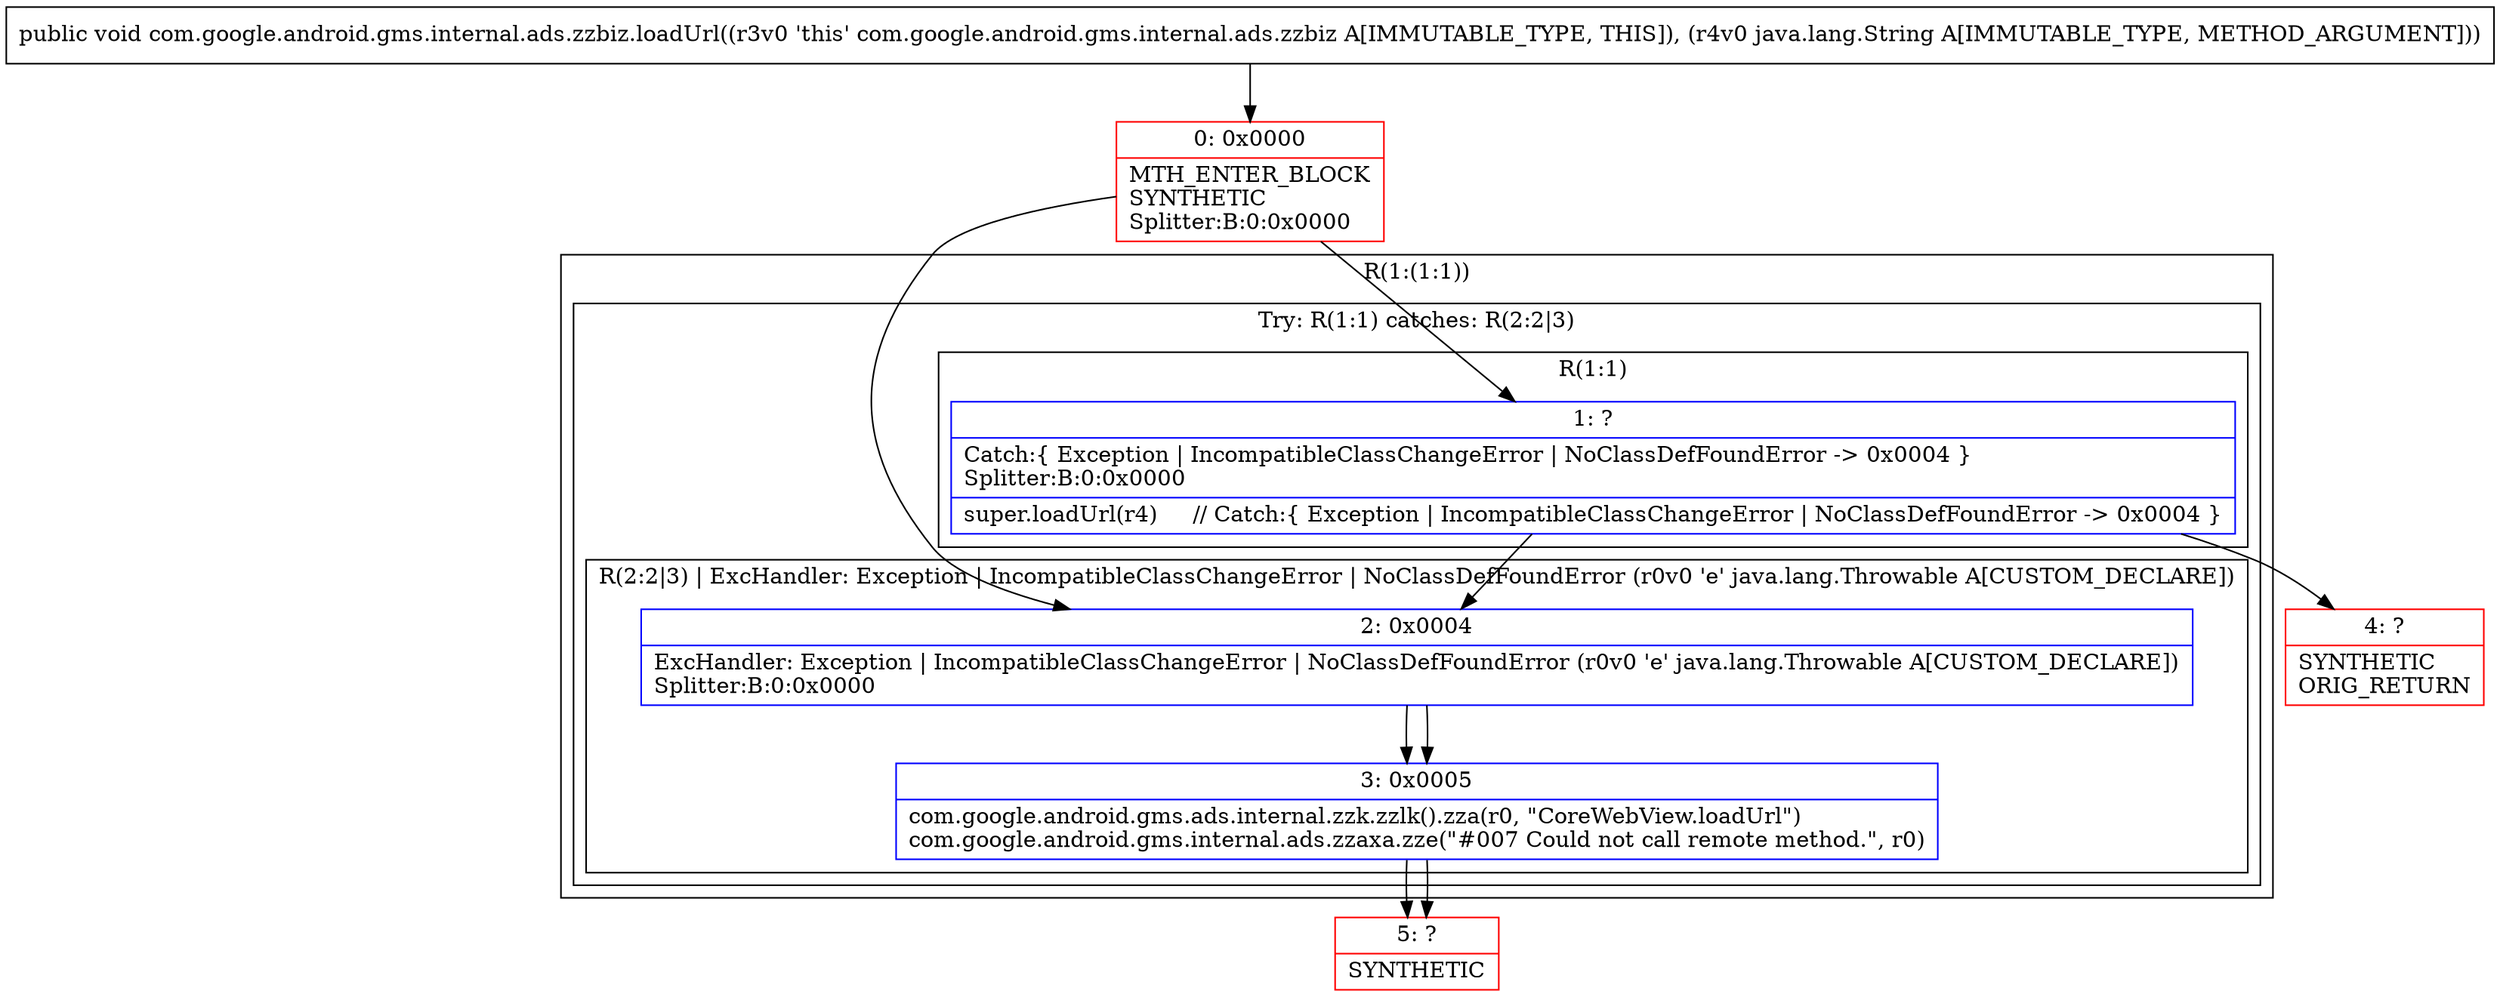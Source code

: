 digraph "CFG forcom.google.android.gms.internal.ads.zzbiz.loadUrl(Ljava\/lang\/String;)V" {
subgraph cluster_Region_136364936 {
label = "R(1:(1:1))";
node [shape=record,color=blue];
subgraph cluster_TryCatchRegion_313702274 {
label = "Try: R(1:1) catches: R(2:2|3)";
node [shape=record,color=blue];
subgraph cluster_Region_1187965949 {
label = "R(1:1)";
node [shape=record,color=blue];
Node_1 [shape=record,label="{1\:\ ?|Catch:\{ Exception \| IncompatibleClassChangeError \| NoClassDefFoundError \-\> 0x0004 \}\lSplitter:B:0:0x0000\l|super.loadUrl(r4)     \/\/ Catch:\{ Exception \| IncompatibleClassChangeError \| NoClassDefFoundError \-\> 0x0004 \}\l}"];
}
subgraph cluster_Region_544683615 {
label = "R(2:2|3) | ExcHandler: Exception \| IncompatibleClassChangeError \| NoClassDefFoundError (r0v0 'e' java.lang.Throwable A[CUSTOM_DECLARE])\l";
node [shape=record,color=blue];
Node_2 [shape=record,label="{2\:\ 0x0004|ExcHandler: Exception \| IncompatibleClassChangeError \| NoClassDefFoundError (r0v0 'e' java.lang.Throwable A[CUSTOM_DECLARE])\lSplitter:B:0:0x0000\l}"];
Node_3 [shape=record,label="{3\:\ 0x0005|com.google.android.gms.ads.internal.zzk.zzlk().zza(r0, \"CoreWebView.loadUrl\")\lcom.google.android.gms.internal.ads.zzaxa.zze(\"#007 Could not call remote method.\", r0)\l}"];
}
}
}
subgraph cluster_Region_544683615 {
label = "R(2:2|3) | ExcHandler: Exception \| IncompatibleClassChangeError \| NoClassDefFoundError (r0v0 'e' java.lang.Throwable A[CUSTOM_DECLARE])\l";
node [shape=record,color=blue];
Node_2 [shape=record,label="{2\:\ 0x0004|ExcHandler: Exception \| IncompatibleClassChangeError \| NoClassDefFoundError (r0v0 'e' java.lang.Throwable A[CUSTOM_DECLARE])\lSplitter:B:0:0x0000\l}"];
Node_3 [shape=record,label="{3\:\ 0x0005|com.google.android.gms.ads.internal.zzk.zzlk().zza(r0, \"CoreWebView.loadUrl\")\lcom.google.android.gms.internal.ads.zzaxa.zze(\"#007 Could not call remote method.\", r0)\l}"];
}
Node_0 [shape=record,color=red,label="{0\:\ 0x0000|MTH_ENTER_BLOCK\lSYNTHETIC\lSplitter:B:0:0x0000\l}"];
Node_4 [shape=record,color=red,label="{4\:\ ?|SYNTHETIC\lORIG_RETURN\l}"];
Node_5 [shape=record,color=red,label="{5\:\ ?|SYNTHETIC\l}"];
MethodNode[shape=record,label="{public void com.google.android.gms.internal.ads.zzbiz.loadUrl((r3v0 'this' com.google.android.gms.internal.ads.zzbiz A[IMMUTABLE_TYPE, THIS]), (r4v0 java.lang.String A[IMMUTABLE_TYPE, METHOD_ARGUMENT])) }"];
MethodNode -> Node_0;
Node_1 -> Node_2;
Node_1 -> Node_4;
Node_2 -> Node_3;
Node_3 -> Node_5;
Node_2 -> Node_3;
Node_3 -> Node_5;
Node_0 -> Node_1;
Node_0 -> Node_2;
}

